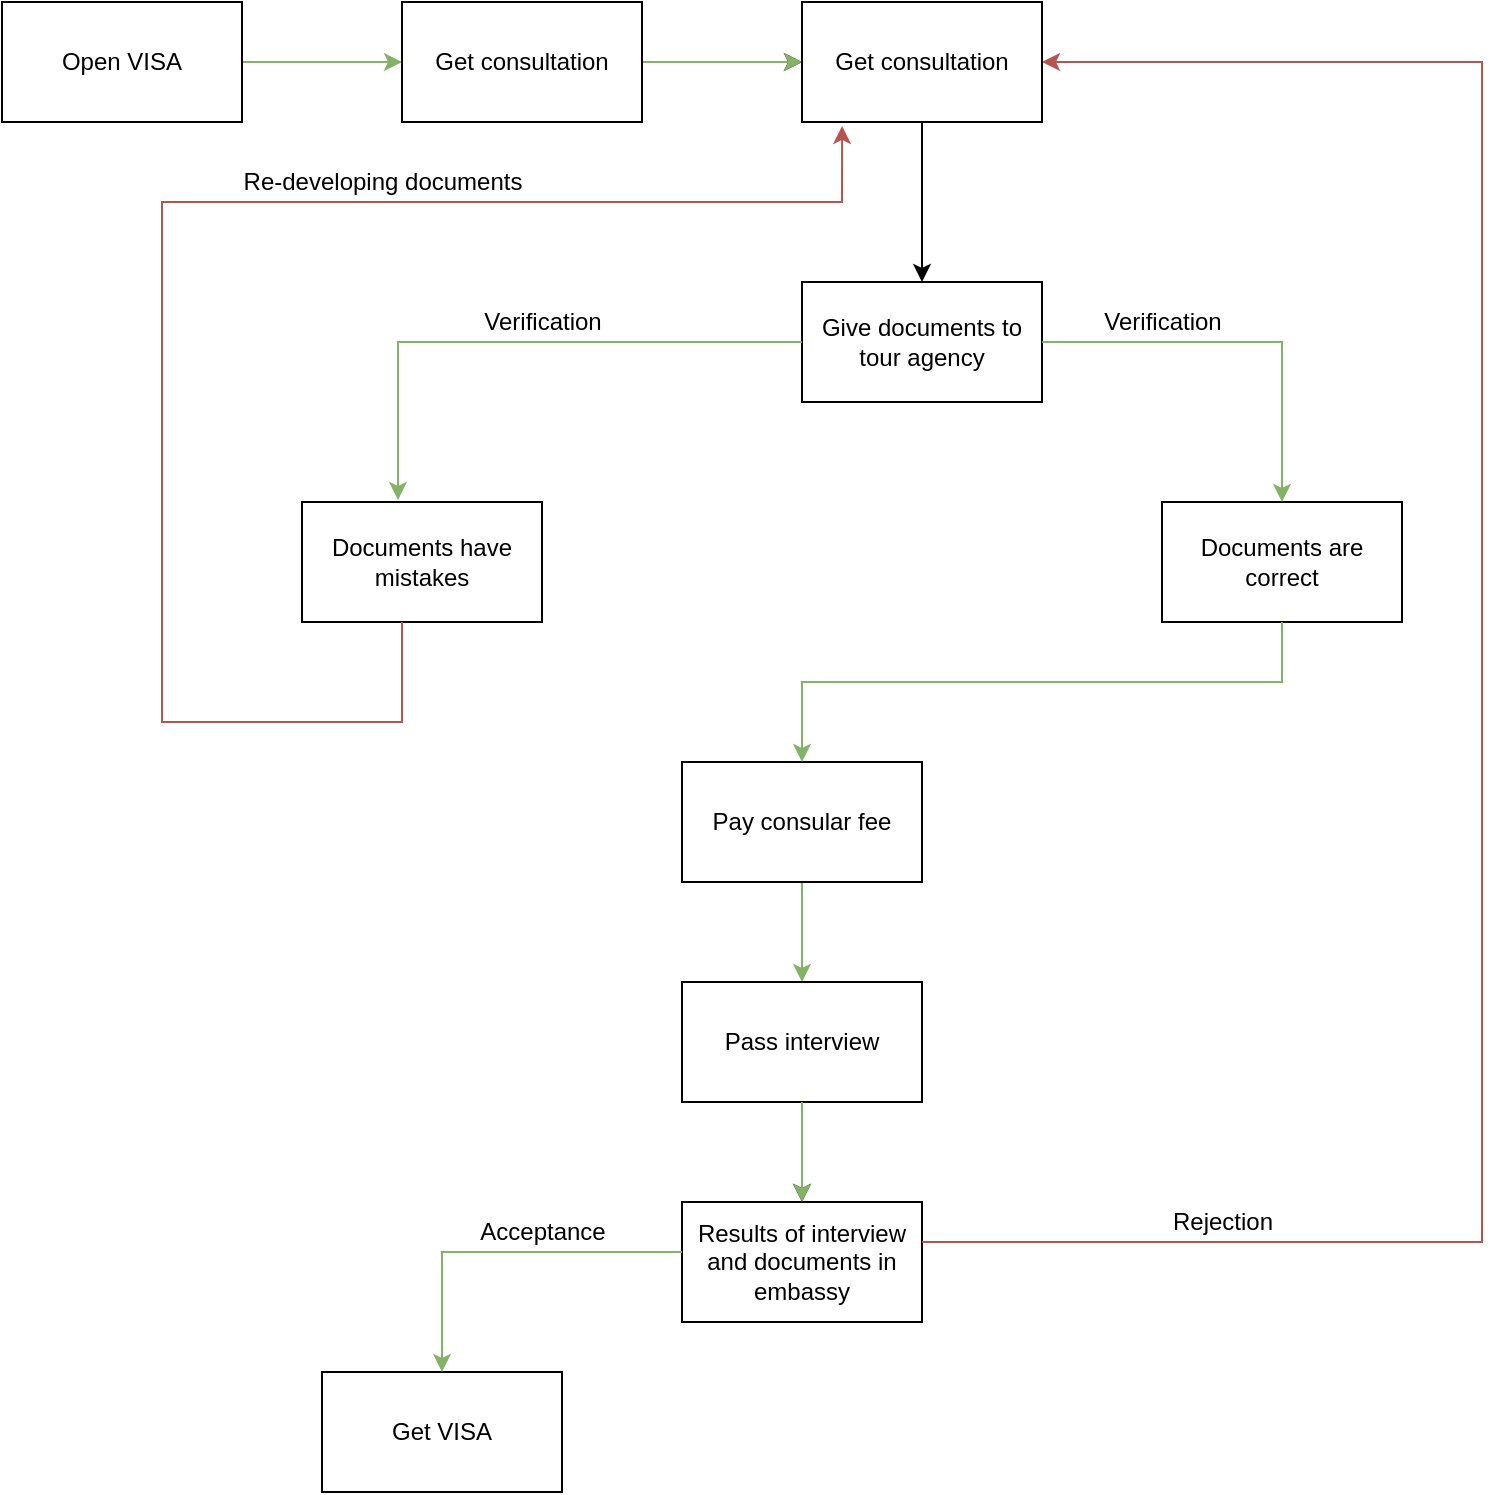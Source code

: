 <mxfile version="20.3.2" type="google"><diagram id="nQsZ7Ry3gS36TPUlSgzA" name="Страница 1"><mxGraphModel grid="1" page="1" gridSize="10" guides="1" tooltips="1" connect="1" arrows="1" fold="1" pageScale="1" pageWidth="827" pageHeight="1169" math="0" shadow="0"><root><mxCell id="0"/><mxCell id="1" parent="0"/><mxCell id="I7QOc59mfYPHADAsfdNE-1" value="Documents have mistakes" style="rounded=0;whiteSpace=wrap;html=1;" vertex="1" parent="1"><mxGeometry x="170" y="270" width="120" height="60" as="geometry"/></mxCell><mxCell id="I7QOc59mfYPHADAsfdNE-2" value="Documents are correct" style="rounded=0;whiteSpace=wrap;html=1;" vertex="1" parent="1"><mxGeometry x="600" y="270" width="120" height="60" as="geometry"/></mxCell><mxCell id="I7QOc59mfYPHADAsfdNE-5" value="Get VISA" style="rounded=0;whiteSpace=wrap;html=1;" vertex="1" parent="1"><mxGeometry x="180" y="705" width="120" height="60" as="geometry"/></mxCell><mxCell id="I7QOc59mfYPHADAsfdNE-27" value="" style="edgeStyle=orthogonalEdgeStyle;rounded=0;orthogonalLoop=1;jettySize=auto;html=1;fillColor=#d5e8d4;strokeColor=#82b366;" edge="1" parent="1" source="I7QOc59mfYPHADAsfdNE-10" target="I7QOc59mfYPHADAsfdNE-26"><mxGeometry relative="1" as="geometry"/></mxCell><mxCell id="I7QOc59mfYPHADAsfdNE-10" value="Pay consular fee" style="rounded=0;whiteSpace=wrap;html=1;" vertex="1" parent="1"><mxGeometry x="360" y="400" width="120" height="60" as="geometry"/></mxCell><mxCell id="I7QOc59mfYPHADAsfdNE-13" value="" style="edgeStyle=orthogonalEdgeStyle;rounded=0;orthogonalLoop=1;jettySize=auto;html=1;fillColor=#d5e8d4;strokeColor=#82b366;" edge="1" parent="1" source="I7QOc59mfYPHADAsfdNE-11" target="I7QOc59mfYPHADAsfdNE-12"><mxGeometry relative="1" as="geometry"/></mxCell><mxCell id="I7QOc59mfYPHADAsfdNE-11" value="Open VISA" style="rounded=0;whiteSpace=wrap;html=1;" vertex="1" parent="1"><mxGeometry x="20" y="20" width="120" height="60" as="geometry"/></mxCell><mxCell id="I7QOc59mfYPHADAsfdNE-15" value="" style="edgeStyle=orthogonalEdgeStyle;rounded=0;orthogonalLoop=1;jettySize=auto;html=1;" edge="1" parent="1" source="I7QOc59mfYPHADAsfdNE-12" target="I7QOc59mfYPHADAsfdNE-14"><mxGeometry relative="1" as="geometry"/></mxCell><mxCell id="I7QOc59mfYPHADAsfdNE-42" value="" style="edgeStyle=orthogonalEdgeStyle;rounded=0;orthogonalLoop=1;jettySize=auto;html=1;fillColor=#d5e8d4;strokeColor=#82b366;" edge="1" parent="1" source="I7QOc59mfYPHADAsfdNE-12" target="I7QOc59mfYPHADAsfdNE-41"><mxGeometry relative="1" as="geometry"/></mxCell><mxCell id="I7QOc59mfYPHADAsfdNE-12" value="Get consultation" style="whiteSpace=wrap;html=1;rounded=0;" vertex="1" parent="1"><mxGeometry x="220" y="20" width="120" height="60" as="geometry"/></mxCell><mxCell id="I7QOc59mfYPHADAsfdNE-17" value="" style="edgeStyle=orthogonalEdgeStyle;rounded=0;orthogonalLoop=1;jettySize=auto;html=1;" edge="1" parent="1" source="I7QOc59mfYPHADAsfdNE-14" target="I7QOc59mfYPHADAsfdNE-16"><mxGeometry relative="1" as="geometry"/></mxCell><mxCell id="I7QOc59mfYPHADAsfdNE-14" value="Prepare documents" style="whiteSpace=wrap;html=1;rounded=0;" vertex="1" parent="1"><mxGeometry x="420" y="20" width="120" height="60" as="geometry"/></mxCell><mxCell id="I7QOc59mfYPHADAsfdNE-16" value="Give documents to tour agency" style="whiteSpace=wrap;html=1;rounded=0;" vertex="1" parent="1"><mxGeometry x="420" y="160" width="120" height="60" as="geometry"/></mxCell><mxCell id="I7QOc59mfYPHADAsfdNE-19" value="" style="endArrow=classic;html=1;rounded=0;exitX=0;exitY=0.5;exitDx=0;exitDy=0;entryX=0.4;entryY=-0.017;entryDx=0;entryDy=0;entryPerimeter=0;fillColor=#d5e8d4;strokeColor=#82b366;" edge="1" parent="1" source="I7QOc59mfYPHADAsfdNE-16" target="I7QOc59mfYPHADAsfdNE-1"><mxGeometry width="50" height="50" relative="1" as="geometry"><mxPoint x="390" y="270" as="sourcePoint"/><mxPoint x="440" y="220" as="targetPoint"/><Array as="points"><mxPoint x="218" y="190"/></Array></mxGeometry></mxCell><mxCell id="I7QOc59mfYPHADAsfdNE-20" value="" style="endArrow=classic;html=1;rounded=0;entryX=0.5;entryY=0;entryDx=0;entryDy=0;fillColor=#d5e8d4;strokeColor=#82b366;" edge="1" parent="1" target="I7QOc59mfYPHADAsfdNE-2"><mxGeometry width="50" height="50" relative="1" as="geometry"><mxPoint x="540" y="190" as="sourcePoint"/><mxPoint x="590" y="140" as="targetPoint"/><Array as="points"><mxPoint x="660" y="190"/></Array></mxGeometry></mxCell><mxCell id="I7QOc59mfYPHADAsfdNE-21" value="Verification" style="text;html=1;align=center;verticalAlign=middle;resizable=0;points=[];autosize=1;strokeColor=none;fillColor=none;" vertex="1" parent="1"><mxGeometry x="250" y="165" width="80" height="30" as="geometry"/></mxCell><mxCell id="I7QOc59mfYPHADAsfdNE-22" value="Verification" style="text;html=1;align=center;verticalAlign=middle;resizable=0;points=[];autosize=1;strokeColor=none;fillColor=none;" vertex="1" parent="1"><mxGeometry x="560" y="165" width="80" height="30" as="geometry"/></mxCell><mxCell id="I7QOc59mfYPHADAsfdNE-23" value="" style="endArrow=classic;html=1;rounded=0;entryX=0.167;entryY=1.033;entryDx=0;entryDy=0;entryPerimeter=0;fillColor=#f8cecc;strokeColor=#b85450;" edge="1" parent="1" target="I7QOc59mfYPHADAsfdNE-14"><mxGeometry width="50" height="50" relative="1" as="geometry"><mxPoint x="220" y="330" as="sourcePoint"/><mxPoint x="270" y="280" as="targetPoint"/><Array as="points"><mxPoint x="220" y="380"/><mxPoint x="100" y="380"/><mxPoint x="100" y="120"/><mxPoint x="440" y="120"/></Array></mxGeometry></mxCell><mxCell id="I7QOc59mfYPHADAsfdNE-24" value="Re-developing documents" style="text;html=1;align=center;verticalAlign=middle;resizable=0;points=[];autosize=1;strokeColor=none;fillColor=none;" vertex="1" parent="1"><mxGeometry x="130" y="95" width="160" height="30" as="geometry"/></mxCell><mxCell id="I7QOc59mfYPHADAsfdNE-25" value="" style="endArrow=classic;html=1;rounded=0;entryX=0.5;entryY=0;entryDx=0;entryDy=0;fillColor=#d5e8d4;strokeColor=#82b366;" edge="1" parent="1" target="I7QOc59mfYPHADAsfdNE-10"><mxGeometry width="50" height="50" relative="1" as="geometry"><mxPoint x="660" y="330" as="sourcePoint"/><mxPoint x="710" y="280" as="targetPoint"/><Array as="points"><mxPoint x="660" y="360"/><mxPoint x="420" y="360"/></Array></mxGeometry></mxCell><mxCell id="I7QOc59mfYPHADAsfdNE-38" value="" style="edgeStyle=orthogonalEdgeStyle;rounded=0;orthogonalLoop=1;jettySize=auto;html=1;" edge="1" parent="1" source="I7QOc59mfYPHADAsfdNE-26" target="I7QOc59mfYPHADAsfdNE-33"><mxGeometry relative="1" as="geometry"/></mxCell><mxCell id="I7QOc59mfYPHADAsfdNE-26" value="Pass interview" style="whiteSpace=wrap;html=1;rounded=0;" vertex="1" parent="1"><mxGeometry x="360" y="510" width="120" height="60" as="geometry"/></mxCell><mxCell id="I7QOc59mfYPHADAsfdNE-33" value="Results of interview and documents in embassy" style="rounded=0;whiteSpace=wrap;html=1;" vertex="1" parent="1"><mxGeometry x="360" y="620" width="120" height="60" as="geometry"/></mxCell><mxCell id="I7QOc59mfYPHADAsfdNE-34" value="" style="endArrow=classic;html=1;rounded=0;entryX=0.5;entryY=0;entryDx=0;entryDy=0;fillColor=#d5e8d4;strokeColor=#82b366;" edge="1" parent="1" target="I7QOc59mfYPHADAsfdNE-5"><mxGeometry width="50" height="50" relative="1" as="geometry"><mxPoint x="360" y="645" as="sourcePoint"/><mxPoint x="410" y="595" as="targetPoint"/><Array as="points"><mxPoint x="240" y="645"/></Array></mxGeometry></mxCell><mxCell id="I7QOc59mfYPHADAsfdNE-35" value="" style="endArrow=classic;html=1;rounded=0;fillColor=#d5e8d4;strokeColor=#82b366;" edge="1" parent="1"><mxGeometry width="50" height="50" relative="1" as="geometry"><mxPoint x="420" y="570" as="sourcePoint"/><mxPoint x="420" y="620" as="targetPoint"/><Array as="points"/></mxGeometry></mxCell><mxCell id="I7QOc59mfYPHADAsfdNE-36" value="Acceptance" style="text;html=1;align=center;verticalAlign=middle;resizable=0;points=[];autosize=1;strokeColor=none;fillColor=none;" vertex="1" parent="1"><mxGeometry x="245" y="620" width="90" height="30" as="geometry"/></mxCell><mxCell id="I7QOc59mfYPHADAsfdNE-39" value="" style="endArrow=classic;html=1;rounded=0;entryX=1;entryY=0.5;entryDx=0;entryDy=0;fillColor=#f8cecc;strokeColor=#b85450;" edge="1" parent="1" target="I7QOc59mfYPHADAsfdNE-14"><mxGeometry width="50" height="50" relative="1" as="geometry"><mxPoint x="480" y="640" as="sourcePoint"/><mxPoint x="520" y="680" as="targetPoint"/><Array as="points"><mxPoint x="760" y="640"/><mxPoint x="760" y="50"/></Array></mxGeometry></mxCell><mxCell id="I7QOc59mfYPHADAsfdNE-40" value="Rejection" style="text;html=1;align=center;verticalAlign=middle;resizable=0;points=[];autosize=1;strokeColor=none;fillColor=none;" vertex="1" parent="1"><mxGeometry x="595" y="615" width="70" height="30" as="geometry"/></mxCell><mxCell id="I7QOc59mfYPHADAsfdNE-41" value="Get consultation" style="whiteSpace=wrap;html=1;rounded=0;" vertex="1" parent="1"><mxGeometry x="420" y="20" width="120" height="60" as="geometry"/></mxCell></root></mxGraphModel></diagram></mxfile>